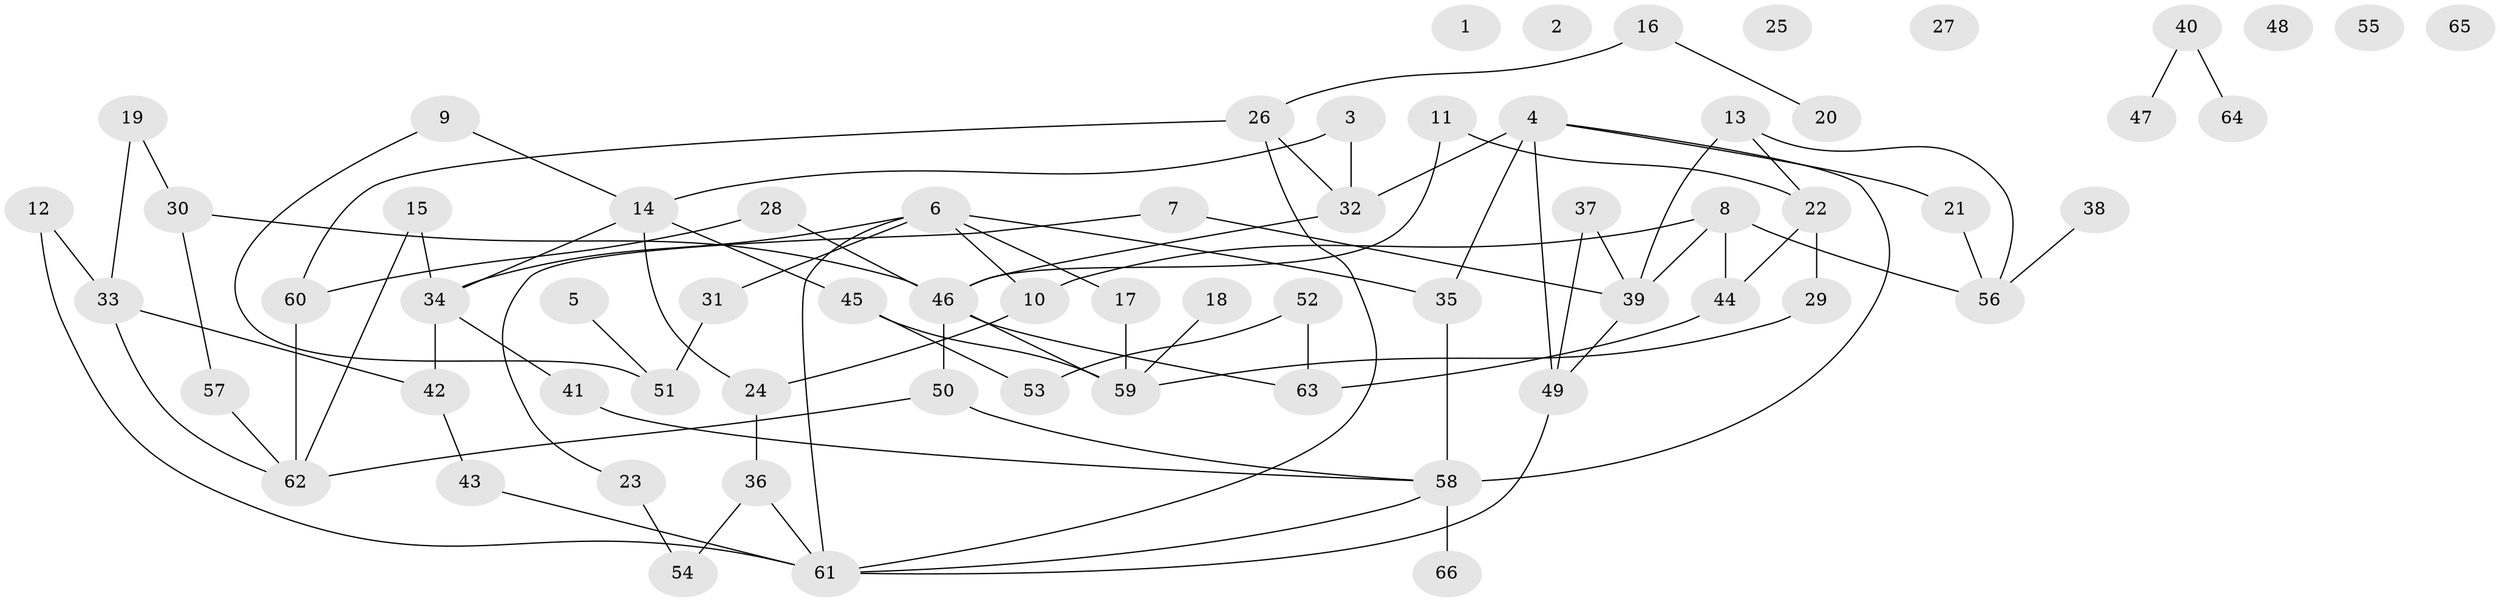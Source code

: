 // Generated by graph-tools (version 1.1) at 2025/49/03/09/25 03:49:03]
// undirected, 66 vertices, 87 edges
graph export_dot {
graph [start="1"]
  node [color=gray90,style=filled];
  1;
  2;
  3;
  4;
  5;
  6;
  7;
  8;
  9;
  10;
  11;
  12;
  13;
  14;
  15;
  16;
  17;
  18;
  19;
  20;
  21;
  22;
  23;
  24;
  25;
  26;
  27;
  28;
  29;
  30;
  31;
  32;
  33;
  34;
  35;
  36;
  37;
  38;
  39;
  40;
  41;
  42;
  43;
  44;
  45;
  46;
  47;
  48;
  49;
  50;
  51;
  52;
  53;
  54;
  55;
  56;
  57;
  58;
  59;
  60;
  61;
  62;
  63;
  64;
  65;
  66;
  3 -- 14;
  3 -- 32;
  4 -- 21;
  4 -- 32;
  4 -- 35;
  4 -- 49;
  4 -- 58;
  5 -- 51;
  6 -- 10;
  6 -- 17;
  6 -- 31;
  6 -- 34;
  6 -- 35;
  6 -- 61;
  7 -- 23;
  7 -- 39;
  8 -- 10;
  8 -- 39;
  8 -- 44;
  8 -- 56;
  9 -- 14;
  9 -- 51;
  10 -- 24;
  11 -- 22;
  11 -- 46;
  12 -- 33;
  12 -- 61;
  13 -- 22;
  13 -- 39;
  13 -- 56;
  14 -- 24;
  14 -- 34;
  14 -- 45;
  15 -- 34;
  15 -- 62;
  16 -- 20;
  16 -- 26;
  17 -- 59;
  18 -- 59;
  19 -- 30;
  19 -- 33;
  21 -- 56;
  22 -- 29;
  22 -- 44;
  23 -- 54;
  24 -- 36;
  26 -- 32;
  26 -- 60;
  26 -- 61;
  28 -- 46;
  28 -- 60;
  29 -- 59;
  30 -- 46;
  30 -- 57;
  31 -- 51;
  32 -- 46;
  33 -- 42;
  33 -- 62;
  34 -- 41;
  34 -- 42;
  35 -- 58;
  36 -- 54;
  36 -- 61;
  37 -- 39;
  37 -- 49;
  38 -- 56;
  39 -- 49;
  40 -- 47;
  40 -- 64;
  41 -- 58;
  42 -- 43;
  43 -- 61;
  44 -- 63;
  45 -- 53;
  45 -- 59;
  46 -- 50;
  46 -- 59;
  46 -- 63;
  49 -- 61;
  50 -- 58;
  50 -- 62;
  52 -- 53;
  52 -- 63;
  57 -- 62;
  58 -- 61;
  58 -- 66;
  60 -- 62;
}
